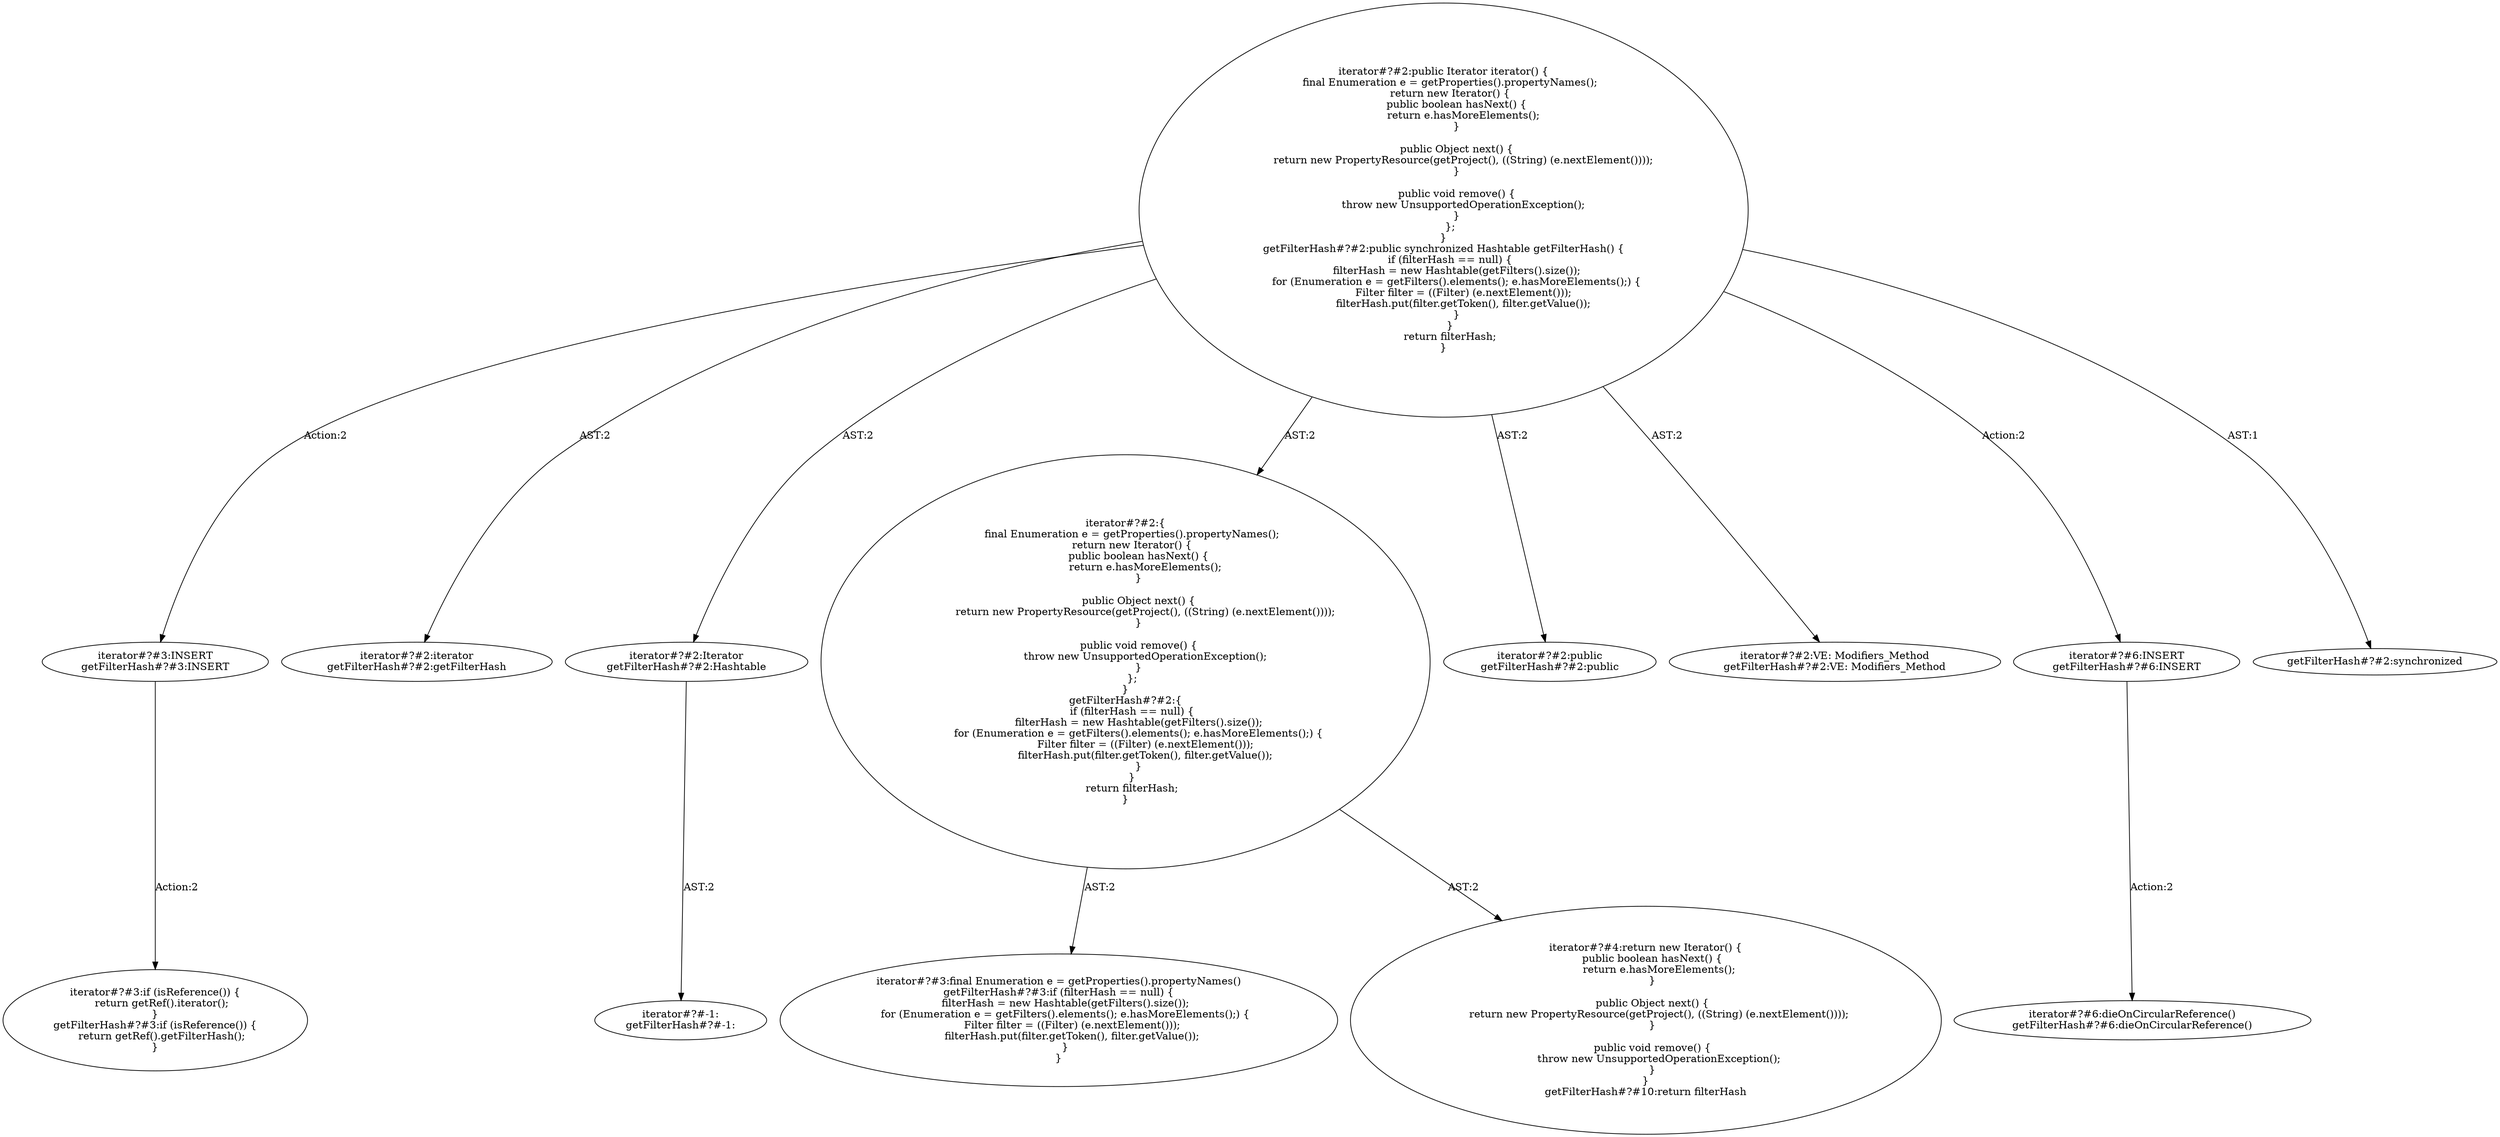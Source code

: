 digraph "Pattern" {
0 [label="iterator#?#3:INSERT
getFilterHash#?#3:INSERT" shape=ellipse]
1 [label="iterator#?#2:public Iterator iterator() \{
    final Enumeration e = getProperties().propertyNames();
    return new Iterator() \{
        public boolean hasNext() \{
            return e.hasMoreElements();
        \}

        public Object next() \{
            return new PropertyResource(getProject(), ((String) (e.nextElement())));
        \}

        public void remove() \{
            throw new UnsupportedOperationException();
        \}
    \};
\}
getFilterHash#?#2:public synchronized Hashtable getFilterHash() \{
    if (filterHash == null) \{
        filterHash = new Hashtable(getFilters().size());
        for (Enumeration e = getFilters().elements(); e.hasMoreElements();) \{
            Filter filter = ((Filter) (e.nextElement()));
            filterHash.put(filter.getToken(), filter.getValue());
        \}
    \}
    return filterHash;
\}" shape=ellipse]
2 [label="iterator#?#2:iterator
getFilterHash#?#2:getFilterHash" shape=ellipse]
3 [label="iterator#?#2:Iterator
getFilterHash#?#2:Hashtable" shape=ellipse]
4 [label="iterator#?#-1:
getFilterHash#?#-1:" shape=ellipse]
5 [label="iterator#?#2:\{
    final Enumeration e = getProperties().propertyNames();
    return new Iterator() \{
        public boolean hasNext() \{
            return e.hasMoreElements();
        \}

        public Object next() \{
            return new PropertyResource(getProject(), ((String) (e.nextElement())));
        \}

        public void remove() \{
            throw new UnsupportedOperationException();
        \}
    \};
\}
getFilterHash#?#2:\{
    if (filterHash == null) \{
        filterHash = new Hashtable(getFilters().size());
        for (Enumeration e = getFilters().elements(); e.hasMoreElements();) \{
            Filter filter = ((Filter) (e.nextElement()));
            filterHash.put(filter.getToken(), filter.getValue());
        \}
    \}
    return filterHash;
\}" shape=ellipse]
6 [label="iterator#?#3:final Enumeration e = getProperties().propertyNames()
getFilterHash#?#3:if (filterHash == null) \{
    filterHash = new Hashtable(getFilters().size());
    for (Enumeration e = getFilters().elements(); e.hasMoreElements();) \{
        Filter filter = ((Filter) (e.nextElement()));
        filterHash.put(filter.getToken(), filter.getValue());
    \}
\}" shape=ellipse]
7 [label="iterator#?#4:return new Iterator() \{
    public boolean hasNext() \{
        return e.hasMoreElements();
    \}

    public Object next() \{
        return new PropertyResource(getProject(), ((String) (e.nextElement())));
    \}

    public void remove() \{
        throw new UnsupportedOperationException();
    \}
\}
getFilterHash#?#10:return filterHash" shape=ellipse]
8 [label="iterator#?#2:public
getFilterHash#?#2:public" shape=ellipse]
9 [label="iterator#?#2:VE: Modifiers_Method
getFilterHash#?#2:VE: Modifiers_Method" shape=ellipse]
10 [label="iterator#?#6:INSERT
getFilterHash#?#6:INSERT" shape=ellipse]
11 [label="iterator#?#6:dieOnCircularReference()
getFilterHash#?#6:dieOnCircularReference()" shape=ellipse]
12 [label="iterator#?#3:if (isReference()) \{
    return getRef().iterator();
\}
getFilterHash#?#3:if (isReference()) \{
    return getRef().getFilterHash();
\}" shape=ellipse]
13 [label="getFilterHash#?#2:synchronized" shape=ellipse]
0 -> 12 [label="Action:2"];
1 -> 0 [label="Action:2"];
1 -> 2 [label="AST:2"];
1 -> 3 [label="AST:2"];
1 -> 5 [label="AST:2"];
1 -> 8 [label="AST:2"];
1 -> 9 [label="AST:2"];
1 -> 10 [label="Action:2"];
1 -> 13 [label="AST:1"];
3 -> 4 [label="AST:2"];
5 -> 6 [label="AST:2"];
5 -> 7 [label="AST:2"];
10 -> 11 [label="Action:2"];
}
